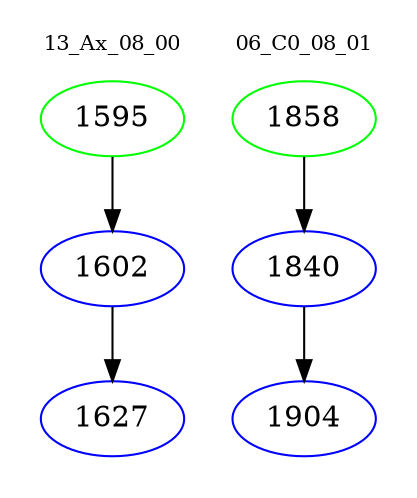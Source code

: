 digraph{
subgraph cluster_0 {
color = white
label = "13_Ax_08_00";
fontsize=10;
T0_1595 [label="1595", color="green"]
T0_1595 -> T0_1602 [color="black"]
T0_1602 [label="1602", color="blue"]
T0_1602 -> T0_1627 [color="black"]
T0_1627 [label="1627", color="blue"]
}
subgraph cluster_1 {
color = white
label = "06_C0_08_01";
fontsize=10;
T1_1858 [label="1858", color="green"]
T1_1858 -> T1_1840 [color="black"]
T1_1840 [label="1840", color="blue"]
T1_1840 -> T1_1904 [color="black"]
T1_1904 [label="1904", color="blue"]
}
}
